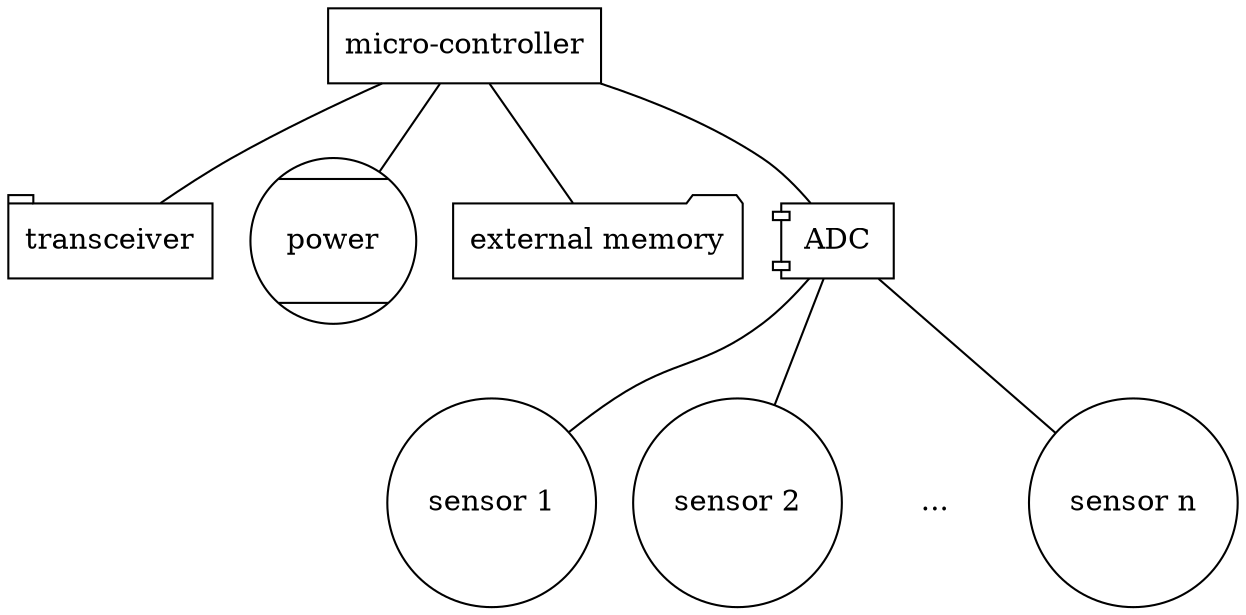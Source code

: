 /* mote architecture */
graph mote_arch {
	
	/* components */
	node [shape=box, label="micro-controller"] micro_controller; 
	node [shape=tab, label="transceiver"] transceiver; 
	node [shape=Mcircle, label="power"] power; 
	node [shape=folder, label="external memory"] ext_memory;
	node [shape=component, label="ADC"] adc;
	node [shape=circle, label="sensor 1"] sensor1;
	node [shape=circle, label="sensor 2"] sensor2;
	node [shape=plaintext, label="..."] sensors;
	node [shape=circle, label="sensor n"] sensorN;

	/* connectivity */
	micro_controller -- transceiver;
	micro_controller -- ext_memory;
	micro_controller -- power;
	micro_controller -- adc;
	adc -- sensor1;
	adc -- sensor2;
	adc -- sensors [style=invis]; 
	adc -- sensorN;
	
	/* align */
	center=true;
}
